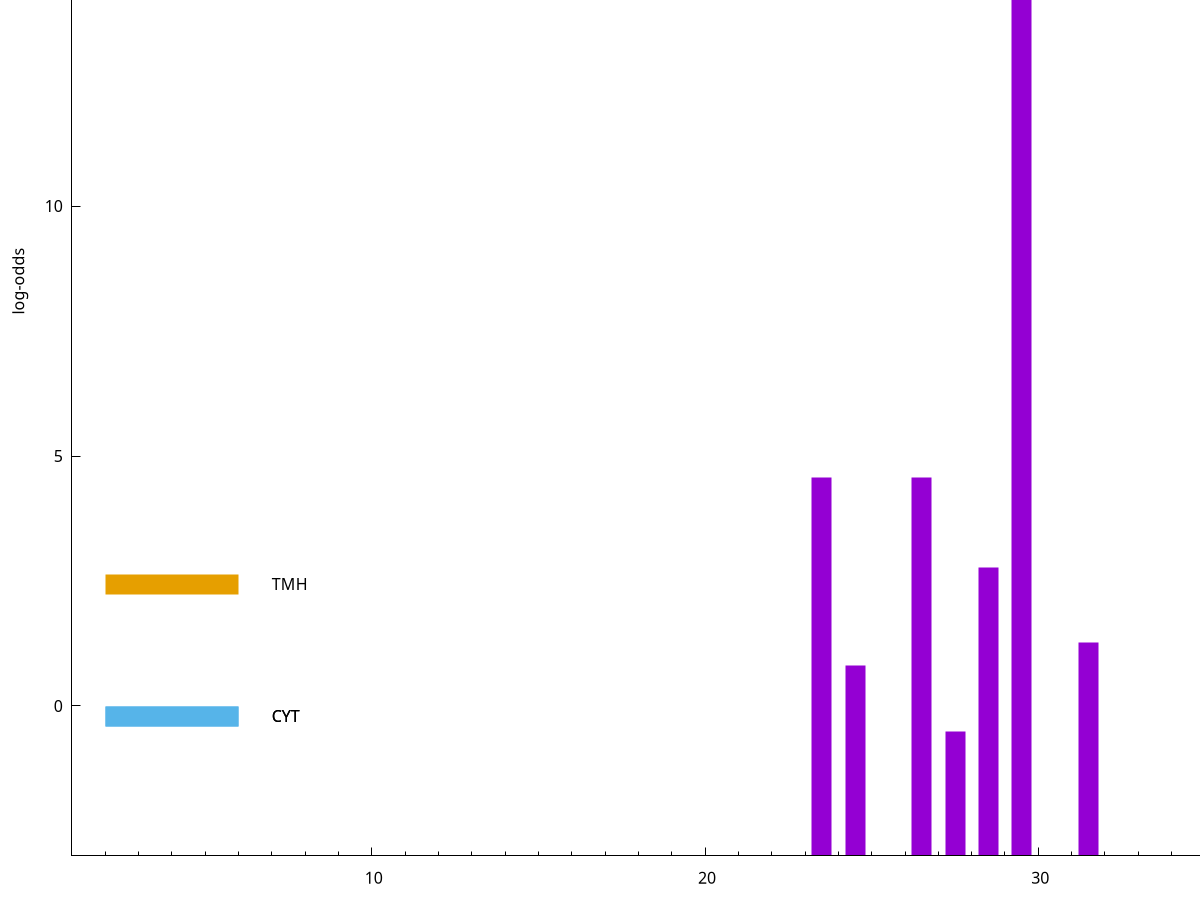 set title "LipoP predictions for SRR3987115.gff"
set size 2., 1.4
set xrange [1:70] 
set mxtics 10
set yrange [-3:20]
set y2range [0:23]
set ylabel "log-odds"
set term postscript eps color solid "Helvetica" 30
set output "SRR3987115.gff2.eps"
set arrow from 2,14.5145 to 6,14.5145 nohead lt 1 lw 20
set label "SpI" at 7,14.5145
set arrow from 2,2.43833 to 6,2.43833 nohead lt 4 lw 20
set label "TMH" at 7,2.43833
set arrow from 2,-0.200913 to 6,-0.200913 nohead lt 3 lw 20
set label "CYT" at 7,-0.200913
set arrow from 2,-0.200913 to 6,-0.200913 nohead lt 3 lw 20
set label "CYT" at 7,-0.200913
set arrow from 2,14.5145 to 6,14.5145 nohead lt 1 lw 20
set label "SpI" at 7,14.5145
# NOTE: The scores below are the log-odds scores with the threshold
# NOTE: subtracted (a hack to make gnuplot make the histogram all
# NOTE: look nice).
plot "-" axes x1y2 title "" with impulses lt 1 lw 20
29.500000 17.510900
26.500000 7.576850
23.500000 7.568910
28.500000 5.770810
31.500000 4.266290
24.500000 3.811822
27.500000 2.489527
e
exit
